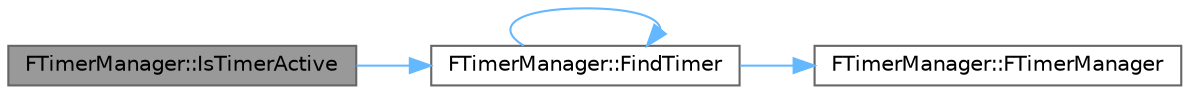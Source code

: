 digraph "FTimerManager::IsTimerActive"
{
 // INTERACTIVE_SVG=YES
 // LATEX_PDF_SIZE
  bgcolor="transparent";
  edge [fontname=Helvetica,fontsize=10,labelfontname=Helvetica,labelfontsize=10];
  node [fontname=Helvetica,fontsize=10,shape=box,height=0.2,width=0.4];
  rankdir="LR";
  Node1 [id="Node000001",label="FTimerManager::IsTimerActive",height=0.2,width=0.4,color="gray40", fillcolor="grey60", style="filled", fontcolor="black",tooltip="Returns true if the specified timer exists and is not paused."];
  Node1 -> Node2 [id="edge1_Node000001_Node000002",color="steelblue1",style="solid",tooltip=" "];
  Node2 [id="Node000002",label="FTimerManager::FindTimer",height=0.2,width=0.4,color="grey40", fillcolor="white", style="filled",URL="$d7/dea/classFTimerManager.html#af892d5f68ef8f27e8c836854bf376862",tooltip="Will find a timer in the active, paused, or pending list."];
  Node2 -> Node3 [id="edge2_Node000002_Node000003",color="steelblue1",style="solid",tooltip=" "];
  Node3 [id="Node000003",label="FTimerManager::FTimerManager",height=0.2,width=0.4,color="grey40", fillcolor="white", style="filled",URL="$d7/dea/classFTimerManager.html#a74e4dd436a87f99bc42a2d1c499c2156",tooltip=" "];
  Node2 -> Node2 [id="edge3_Node000002_Node000002",color="steelblue1",style="solid",tooltip=" "];
}
